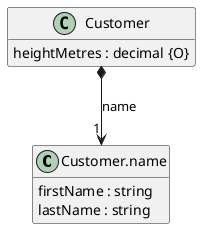 @startuml
hide <<Path>> circle
hide <<Response>> circle
hide <<Parameter>> circle
hide empty methods
hide empty fields
skinparam class {
BackgroundColor<<Path>> Wheat
BorderColor<<Path>> Tomato}
set namespaceSeparator none

class "Customer.name" {
  {field} firstName : string
  {field} lastName : string
}

class "Customer" {
  {field} heightMetres : decimal {O}
}

"Customer" *--> "1" "Customer.name"  :  "name"

@enduml
